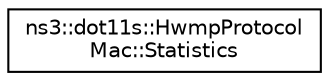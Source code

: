 digraph "Graphical Class Hierarchy"
{
 // LATEX_PDF_SIZE
  edge [fontname="Helvetica",fontsize="10",labelfontname="Helvetica",labelfontsize="10"];
  node [fontname="Helvetica",fontsize="10",shape=record];
  rankdir="LR";
  Node0 [label="ns3::dot11s::HwmpProtocol\lMac::Statistics",height=0.2,width=0.4,color="black", fillcolor="white", style="filled",URL="$structns3_1_1dot11s_1_1_hwmp_protocol_mac_1_1_statistics.html",tooltip="Statistics structure."];
}
